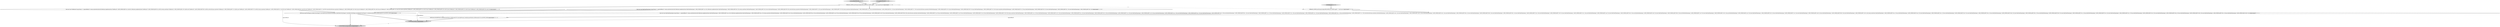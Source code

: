 digraph {
11 [style = filled, label = "final List<List<KeyValueTimestamp<Long,String>>> expectedResult = Arrays.asList(null,null,null,Collections.singletonList(new KeyValueTimestamp<>(ANY_UNIQUE_KEY,\"A-a-a\",4L)),Collections.singletonList(new KeyValueTimestamp<>(ANY_UNIQUE_KEY,\"B-a-a\",5L)),Arrays.asList(new KeyValueTimestamp<>(ANY_UNIQUE_KEY,\"A-b-a\",6L),new KeyValueTimestamp<>(ANY_UNIQUE_KEY,\"B-b-a\",6L),new KeyValueTimestamp<>(ANY_UNIQUE_KEY,\"A-a-b\",6L),new KeyValueTimestamp<>(ANY_UNIQUE_KEY,\"B-a-b\",6L),new KeyValueTimestamp<>(ANY_UNIQUE_KEY,\"A-b-b\",6L),new KeyValueTimestamp<>(ANY_UNIQUE_KEY,\"B-b-b\",6L)),null,null,Arrays.asList(new KeyValueTimestamp<>(ANY_UNIQUE_KEY,\"C-a-a\",9L),new KeyValueTimestamp<>(ANY_UNIQUE_KEY,\"C-a-b\",9L),new KeyValueTimestamp<>(ANY_UNIQUE_KEY,\"C-b-a\",9L),new KeyValueTimestamp<>(ANY_UNIQUE_KEY,\"C-b-b\",9L)),Arrays.asList(new KeyValueTimestamp<>(ANY_UNIQUE_KEY,\"A-c-a\",10L),new KeyValueTimestamp<>(ANY_UNIQUE_KEY,\"A-c-b\",10L),new KeyValueTimestamp<>(ANY_UNIQUE_KEY,\"B-c-a\",10L),new KeyValueTimestamp<>(ANY_UNIQUE_KEY,\"B-c-b\",10L),new KeyValueTimestamp<>(ANY_UNIQUE_KEY,\"C-c-a\",10L),new KeyValueTimestamp<>(ANY_UNIQUE_KEY,\"C-c-b\",10L),new KeyValueTimestamp<>(ANY_UNIQUE_KEY,\"A-a-c\",10L),new KeyValueTimestamp<>(ANY_UNIQUE_KEY,\"B-a-c\",10L),new KeyValueTimestamp<>(ANY_UNIQUE_KEY,\"A-b-c\",10L),new KeyValueTimestamp<>(ANY_UNIQUE_KEY,\"B-b-c\",10L),new KeyValueTimestamp<>(ANY_UNIQUE_KEY,\"C-a-c\",10L),new KeyValueTimestamp<>(ANY_UNIQUE_KEY,\"C-b-c\",10L),new KeyValueTimestamp<>(ANY_UNIQUE_KEY,\"A-c-c\",10L),new KeyValueTimestamp<>(ANY_UNIQUE_KEY,\"B-c-c\",10L),new KeyValueTimestamp<>(ANY_UNIQUE_KEY,\"C-c-c\",10L)),null,null,null,Arrays.asList(new KeyValueTimestamp<>(ANY_UNIQUE_KEY,\"A-d-a\",14L),new KeyValueTimestamp<>(ANY_UNIQUE_KEY,\"A-d-b\",14L),new KeyValueTimestamp<>(ANY_UNIQUE_KEY,\"A-d-c\",14L),new KeyValueTimestamp<>(ANY_UNIQUE_KEY,\"B-d-a\",14L),new KeyValueTimestamp<>(ANY_UNIQUE_KEY,\"B-d-b\",14L),new KeyValueTimestamp<>(ANY_UNIQUE_KEY,\"B-d-c\",14L),new KeyValueTimestamp<>(ANY_UNIQUE_KEY,\"C-d-a\",14L),new KeyValueTimestamp<>(ANY_UNIQUE_KEY,\"C-d-b\",14L),new KeyValueTimestamp<>(ANY_UNIQUE_KEY,\"C-d-c\",14L),new KeyValueTimestamp<>(ANY_UNIQUE_KEY,\"A-a-d\",14L),new KeyValueTimestamp<>(ANY_UNIQUE_KEY,\"B-a-d\",14L),new KeyValueTimestamp<>(ANY_UNIQUE_KEY,\"A-b-d\",14L),new KeyValueTimestamp<>(ANY_UNIQUE_KEY,\"B-b-d\",14L),new KeyValueTimestamp<>(ANY_UNIQUE_KEY,\"C-a-d\",14L),new KeyValueTimestamp<>(ANY_UNIQUE_KEY,\"C-b-d\",14L),new KeyValueTimestamp<>(ANY_UNIQUE_KEY,\"A-c-d\",14L),new KeyValueTimestamp<>(ANY_UNIQUE_KEY,\"B-c-d\",14L),new KeyValueTimestamp<>(ANY_UNIQUE_KEY,\"C-c-d\",14L),new KeyValueTimestamp<>(ANY_UNIQUE_KEY,\"A-d-d\",14L),new KeyValueTimestamp<>(ANY_UNIQUE_KEY,\"B-d-d\",14L),new KeyValueTimestamp<>(ANY_UNIQUE_KEY,\"C-d-d\",14L)),Arrays.asList(new KeyValueTimestamp<>(ANY_UNIQUE_KEY,\"D-a-a\",15L),new KeyValueTimestamp<>(ANY_UNIQUE_KEY,\"D-a-b\",15L),new KeyValueTimestamp<>(ANY_UNIQUE_KEY,\"D-a-c\",15L),new KeyValueTimestamp<>(ANY_UNIQUE_KEY,\"D-a-d\",15L),new KeyValueTimestamp<>(ANY_UNIQUE_KEY,\"D-b-a\",15L),new KeyValueTimestamp<>(ANY_UNIQUE_KEY,\"D-b-b\",15L),new KeyValueTimestamp<>(ANY_UNIQUE_KEY,\"D-b-c\",15L),new KeyValueTimestamp<>(ANY_UNIQUE_KEY,\"D-b-d\",15L),new KeyValueTimestamp<>(ANY_UNIQUE_KEY,\"D-c-a\",15L),new KeyValueTimestamp<>(ANY_UNIQUE_KEY,\"D-c-b\",15L),new KeyValueTimestamp<>(ANY_UNIQUE_KEY,\"D-c-c\",15L),new KeyValueTimestamp<>(ANY_UNIQUE_KEY,\"D-c-d\",15L),new KeyValueTimestamp<>(ANY_UNIQUE_KEY,\"D-d-a\",15L),new KeyValueTimestamp<>(ANY_UNIQUE_KEY,\"D-d-b\",15L),new KeyValueTimestamp<>(ANY_UNIQUE_KEY,\"D-d-c\",15L),new KeyValueTimestamp<>(ANY_UNIQUE_KEY,\"D-d-d\",15L)))@@@4@@@['0', '0', '1']", fillcolor = white, shape = ellipse image = "AAA0AAABBB3BBB"];
4 [style = filled, label = "STREAMS_CONFIG.put(StreamsConfig.APPLICATION_ID_CONFIG,appID + \"-inner-repartitioned\")@@@3@@@['1', '1', '0']", fillcolor = white, shape = ellipse image = "AAA0AAABBB1BBB"];
5 [style = filled, label = "runTestWithDriver(expectedResult)@@@6@@@['0', '1', '0']", fillcolor = lightgray, shape = ellipse image = "AAA1AAABBB2BBB"];
3 [style = filled, label = "testInnerRepartitioned['1', '0', '0']", fillcolor = lightgray, shape = diamond image = "AAA0AAABBB1BBB"];
9 [style = filled, label = "leftStream.join(rightStream,valueJoiner,JoinWindows.of(ofSeconds(10))).join(rightStream,valueJoiner,JoinWindows.of(ofSeconds(10))).to(OUTPUT_TOPIC)@@@5@@@['0', '0', '1']", fillcolor = white, shape = ellipse image = "AAA0AAABBB3BBB"];
0 [style = filled, label = "leftStream.map(MockMapper.noOpKeyValueMapper()).join(rightStream.flatMap(MockMapper.noOpFlatKeyValueMapper()).selectKey(MockMapper.selectKeyKeyValueMapper()),valueJoiner,JoinWindows.of(ofSeconds(10))).to(OUTPUT_TOPIC)@@@5@@@['1', '1', '0']", fillcolor = white, shape = ellipse image = "AAA0AAABBB1BBB"];
8 [style = filled, label = "testMultiInner['0', '0', '1']", fillcolor = lightgray, shape = diamond image = "AAA0AAABBB3BBB"];
2 [style = filled, label = "runTest(expectedResult)@@@6@@@['1', '0', '1']", fillcolor = lightgray, shape = ellipse image = "AAA0AAABBB1BBB"];
1 [style = filled, label = "final List<List<KeyValueTimestamp<Long,String>>> expectedResult = Arrays.asList(null,null,null,Collections.singletonList(new KeyValueTimestamp<>(ANY_UNIQUE_KEY,\"A-a\",4L)),Collections.singletonList(new KeyValueTimestamp<>(ANY_UNIQUE_KEY,\"B-a\",5L)),Arrays.asList(new KeyValueTimestamp<>(ANY_UNIQUE_KEY,\"A-b\",6L),new KeyValueTimestamp<>(ANY_UNIQUE_KEY,\"B-b\",6L)),null,null,Arrays.asList(new KeyValueTimestamp<>(ANY_UNIQUE_KEY,\"C-a\",9L),new KeyValueTimestamp<>(ANY_UNIQUE_KEY,\"C-b\",9L)),Arrays.asList(new KeyValueTimestamp<>(ANY_UNIQUE_KEY,\"A-c\",10L),new KeyValueTimestamp<>(ANY_UNIQUE_KEY,\"B-c\",10L),new KeyValueTimestamp<>(ANY_UNIQUE_KEY,\"C-c\",10L)),null,null,null,Arrays.asList(new KeyValueTimestamp<>(ANY_UNIQUE_KEY,\"A-d\",14L),new KeyValueTimestamp<>(ANY_UNIQUE_KEY,\"B-d\",14L),new KeyValueTimestamp<>(ANY_UNIQUE_KEY,\"C-d\",14L)),Arrays.asList(new KeyValueTimestamp<>(ANY_UNIQUE_KEY,\"D-a\",15L),new KeyValueTimestamp<>(ANY_UNIQUE_KEY,\"D-b\",15L),new KeyValueTimestamp<>(ANY_UNIQUE_KEY,\"D-c\",15L),new KeyValueTimestamp<>(ANY_UNIQUE_KEY,\"D-d\",15L)))@@@4@@@['1', '0', '0']", fillcolor = white, shape = ellipse image = "AAA0AAABBB1BBB"];
10 [style = filled, label = "STREAMS_CONFIG.put(StreamsConfig.APPLICATION_ID_CONFIG,appID + \"-multi-inner\")@@@3@@@['0', '0', '1']", fillcolor = white, shape = ellipse image = "AAA0AAABBB3BBB"];
7 [style = filled, label = "final List<List<TestRecord<Long,String>>> expectedResult = Arrays.asList(null,null,null,Collections.singletonList(new TestRecord<>(ANY_UNIQUE_KEY,\"A-a\",null,4L)),Collections.singletonList(new TestRecord<>(ANY_UNIQUE_KEY,\"B-a\",null,5L)),Arrays.asList(new TestRecord<>(ANY_UNIQUE_KEY,\"A-b\",null,6L),new TestRecord<>(ANY_UNIQUE_KEY,\"B-b\",null,6L)),null,null,Arrays.asList(new TestRecord<>(ANY_UNIQUE_KEY,\"C-a\",null,9L),new TestRecord<>(ANY_UNIQUE_KEY,\"C-b\",null,9L)),Arrays.asList(new TestRecord<>(ANY_UNIQUE_KEY,\"A-c\",null,10L),new TestRecord<>(ANY_UNIQUE_KEY,\"B-c\",null,10L),new TestRecord<>(ANY_UNIQUE_KEY,\"C-c\",null,10L)),null,null,null,Arrays.asList(new TestRecord<>(ANY_UNIQUE_KEY,\"A-d\",null,14L),new TestRecord<>(ANY_UNIQUE_KEY,\"B-d\",null,14L),new TestRecord<>(ANY_UNIQUE_KEY,\"C-d\",null,14L)),Arrays.asList(new TestRecord<>(ANY_UNIQUE_KEY,\"D-a\",null,15L),new TestRecord<>(ANY_UNIQUE_KEY,\"D-b\",null,15L),new TestRecord<>(ANY_UNIQUE_KEY,\"D-c\",null,15L),new TestRecord<>(ANY_UNIQUE_KEY,\"D-d\",null,15L)))@@@4@@@['0', '1', '0']", fillcolor = white, shape = ellipse image = "AAA0AAABBB2BBB"];
6 [style = filled, label = "testInnerRepartitioned['0', '1', '0']", fillcolor = lightgray, shape = diamond image = "AAA0AAABBB2BBB"];
4->10 [style = dashed, label="0"];
9->2 [style = bold, label=""];
0->2 [style = bold, label=""];
0->5 [style = bold, label=""];
11->9 [style = bold, label=""];
4->7 [style = bold, label=""];
10->11 [style = bold, label=""];
1->2 [style = solid, label="expectedResult"];
6->4 [style = bold, label=""];
11->2 [style = solid, label="expectedResult"];
2->5 [style = dashed, label="0"];
7->0 [style = bold, label=""];
7->5 [style = solid, label="expectedResult"];
3->4 [style = bold, label=""];
8->10 [style = bold, label=""];
4->1 [style = bold, label=""];
1->0 [style = bold, label=""];
0->9 [style = dashed, label="0"];
}
